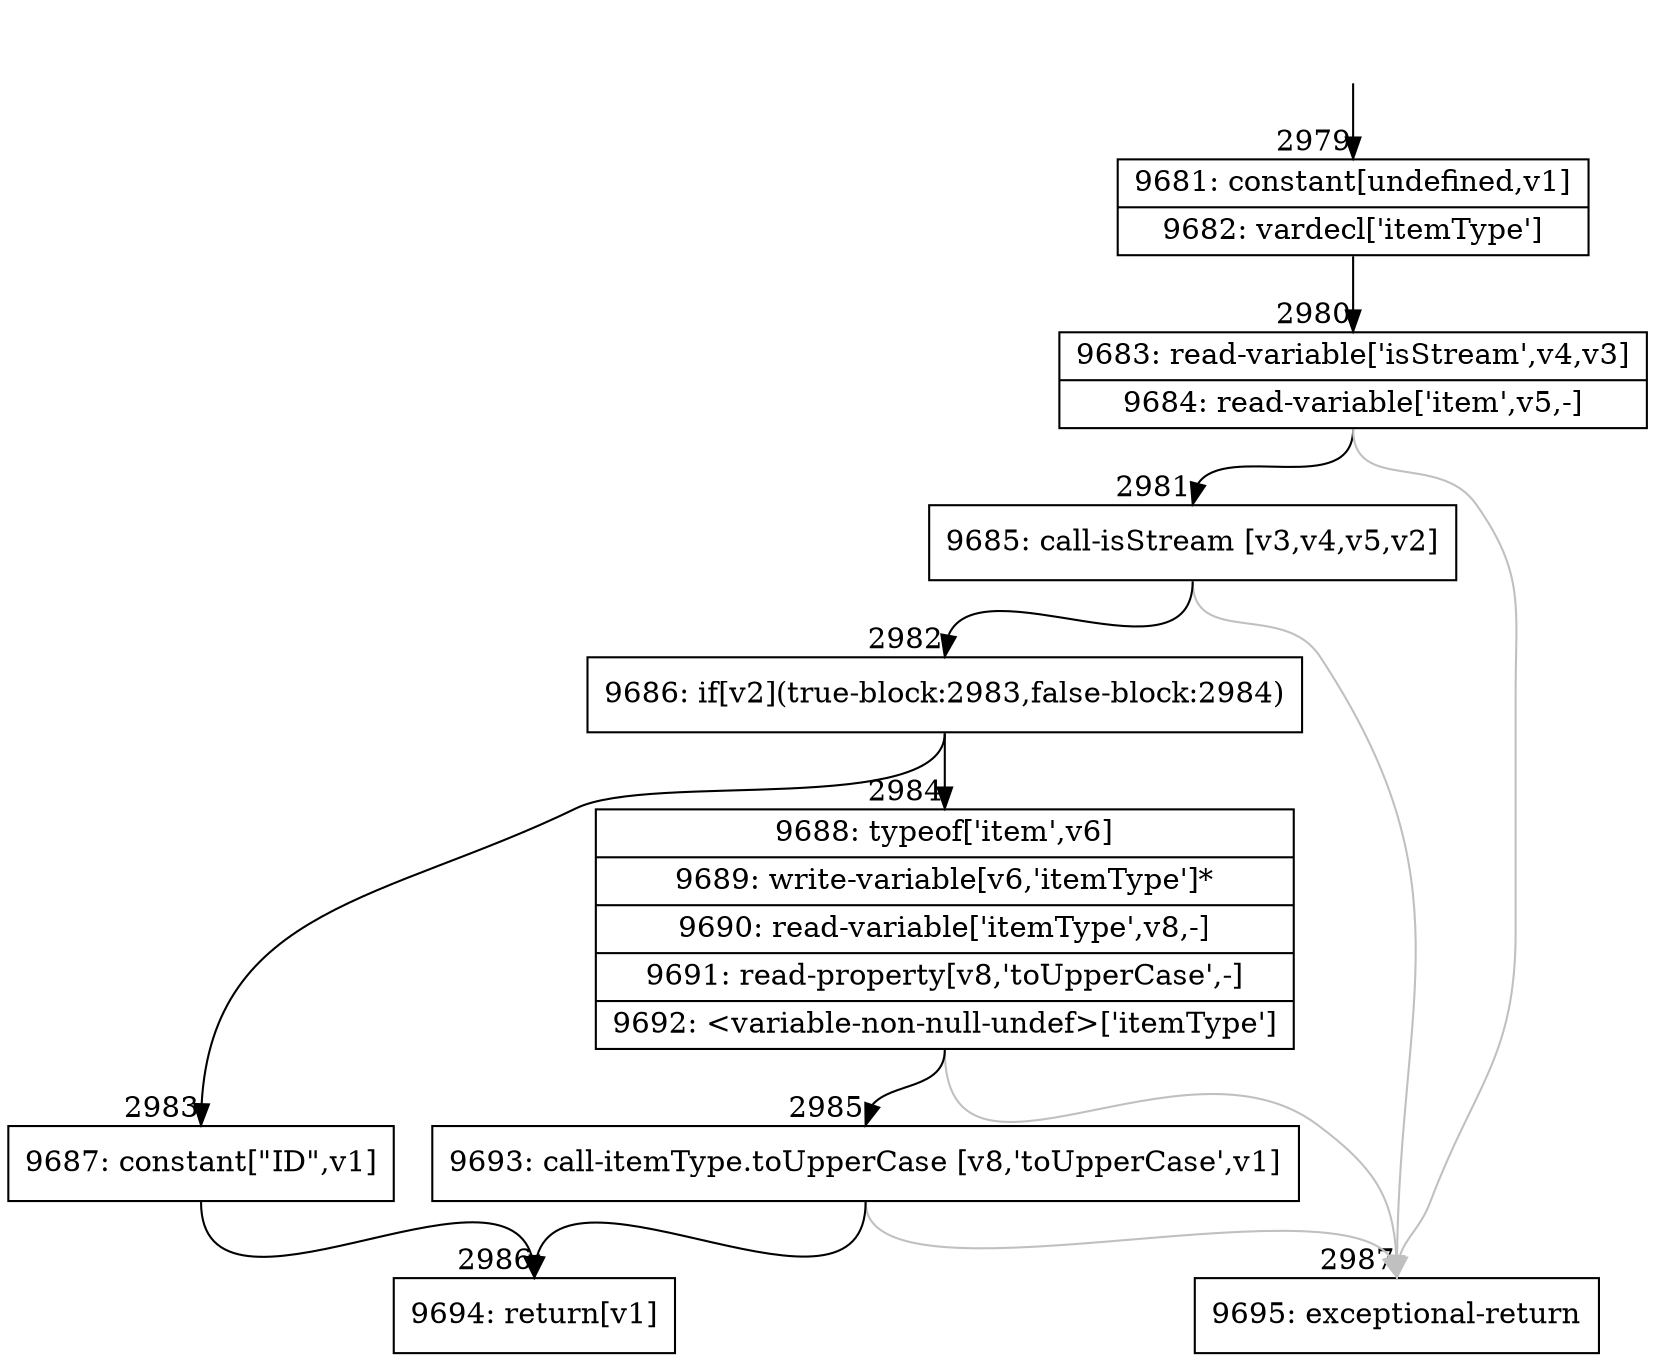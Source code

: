 digraph {
rankdir="TD"
BB_entry242[shape=none,label=""];
BB_entry242 -> BB2979 [tailport=s, headport=n, headlabel="    2979"]
BB2979 [shape=record label="{9681: constant[undefined,v1]|9682: vardecl['itemType']}" ] 
BB2979 -> BB2980 [tailport=s, headport=n, headlabel="      2980"]
BB2980 [shape=record label="{9683: read-variable['isStream',v4,v3]|9684: read-variable['item',v5,-]}" ] 
BB2980 -> BB2981 [tailport=s, headport=n, headlabel="      2981"]
BB2980 -> BB2987 [tailport=s, headport=n, color=gray, headlabel="      2987"]
BB2981 [shape=record label="{9685: call-isStream [v3,v4,v5,v2]}" ] 
BB2981 -> BB2982 [tailport=s, headport=n, headlabel="      2982"]
BB2981 -> BB2987 [tailport=s, headport=n, color=gray]
BB2982 [shape=record label="{9686: if[v2](true-block:2983,false-block:2984)}" ] 
BB2982 -> BB2983 [tailport=s, headport=n, headlabel="      2983"]
BB2982 -> BB2984 [tailport=s, headport=n, headlabel="      2984"]
BB2983 [shape=record label="{9687: constant[\"ID\",v1]}" ] 
BB2983 -> BB2986 [tailport=s, headport=n, headlabel="      2986"]
BB2984 [shape=record label="{9688: typeof['item',v6]|9689: write-variable[v6,'itemType']*|9690: read-variable['itemType',v8,-]|9691: read-property[v8,'toUpperCase',-]|9692: \<variable-non-null-undef\>['itemType']}" ] 
BB2984 -> BB2985 [tailport=s, headport=n, headlabel="      2985"]
BB2984 -> BB2987 [tailport=s, headport=n, color=gray]
BB2985 [shape=record label="{9693: call-itemType.toUpperCase [v8,'toUpperCase',v1]}" ] 
BB2985 -> BB2986 [tailport=s, headport=n]
BB2985 -> BB2987 [tailport=s, headport=n, color=gray]
BB2986 [shape=record label="{9694: return[v1]}" ] 
BB2987 [shape=record label="{9695: exceptional-return}" ] 
//#$~ 4979
}

